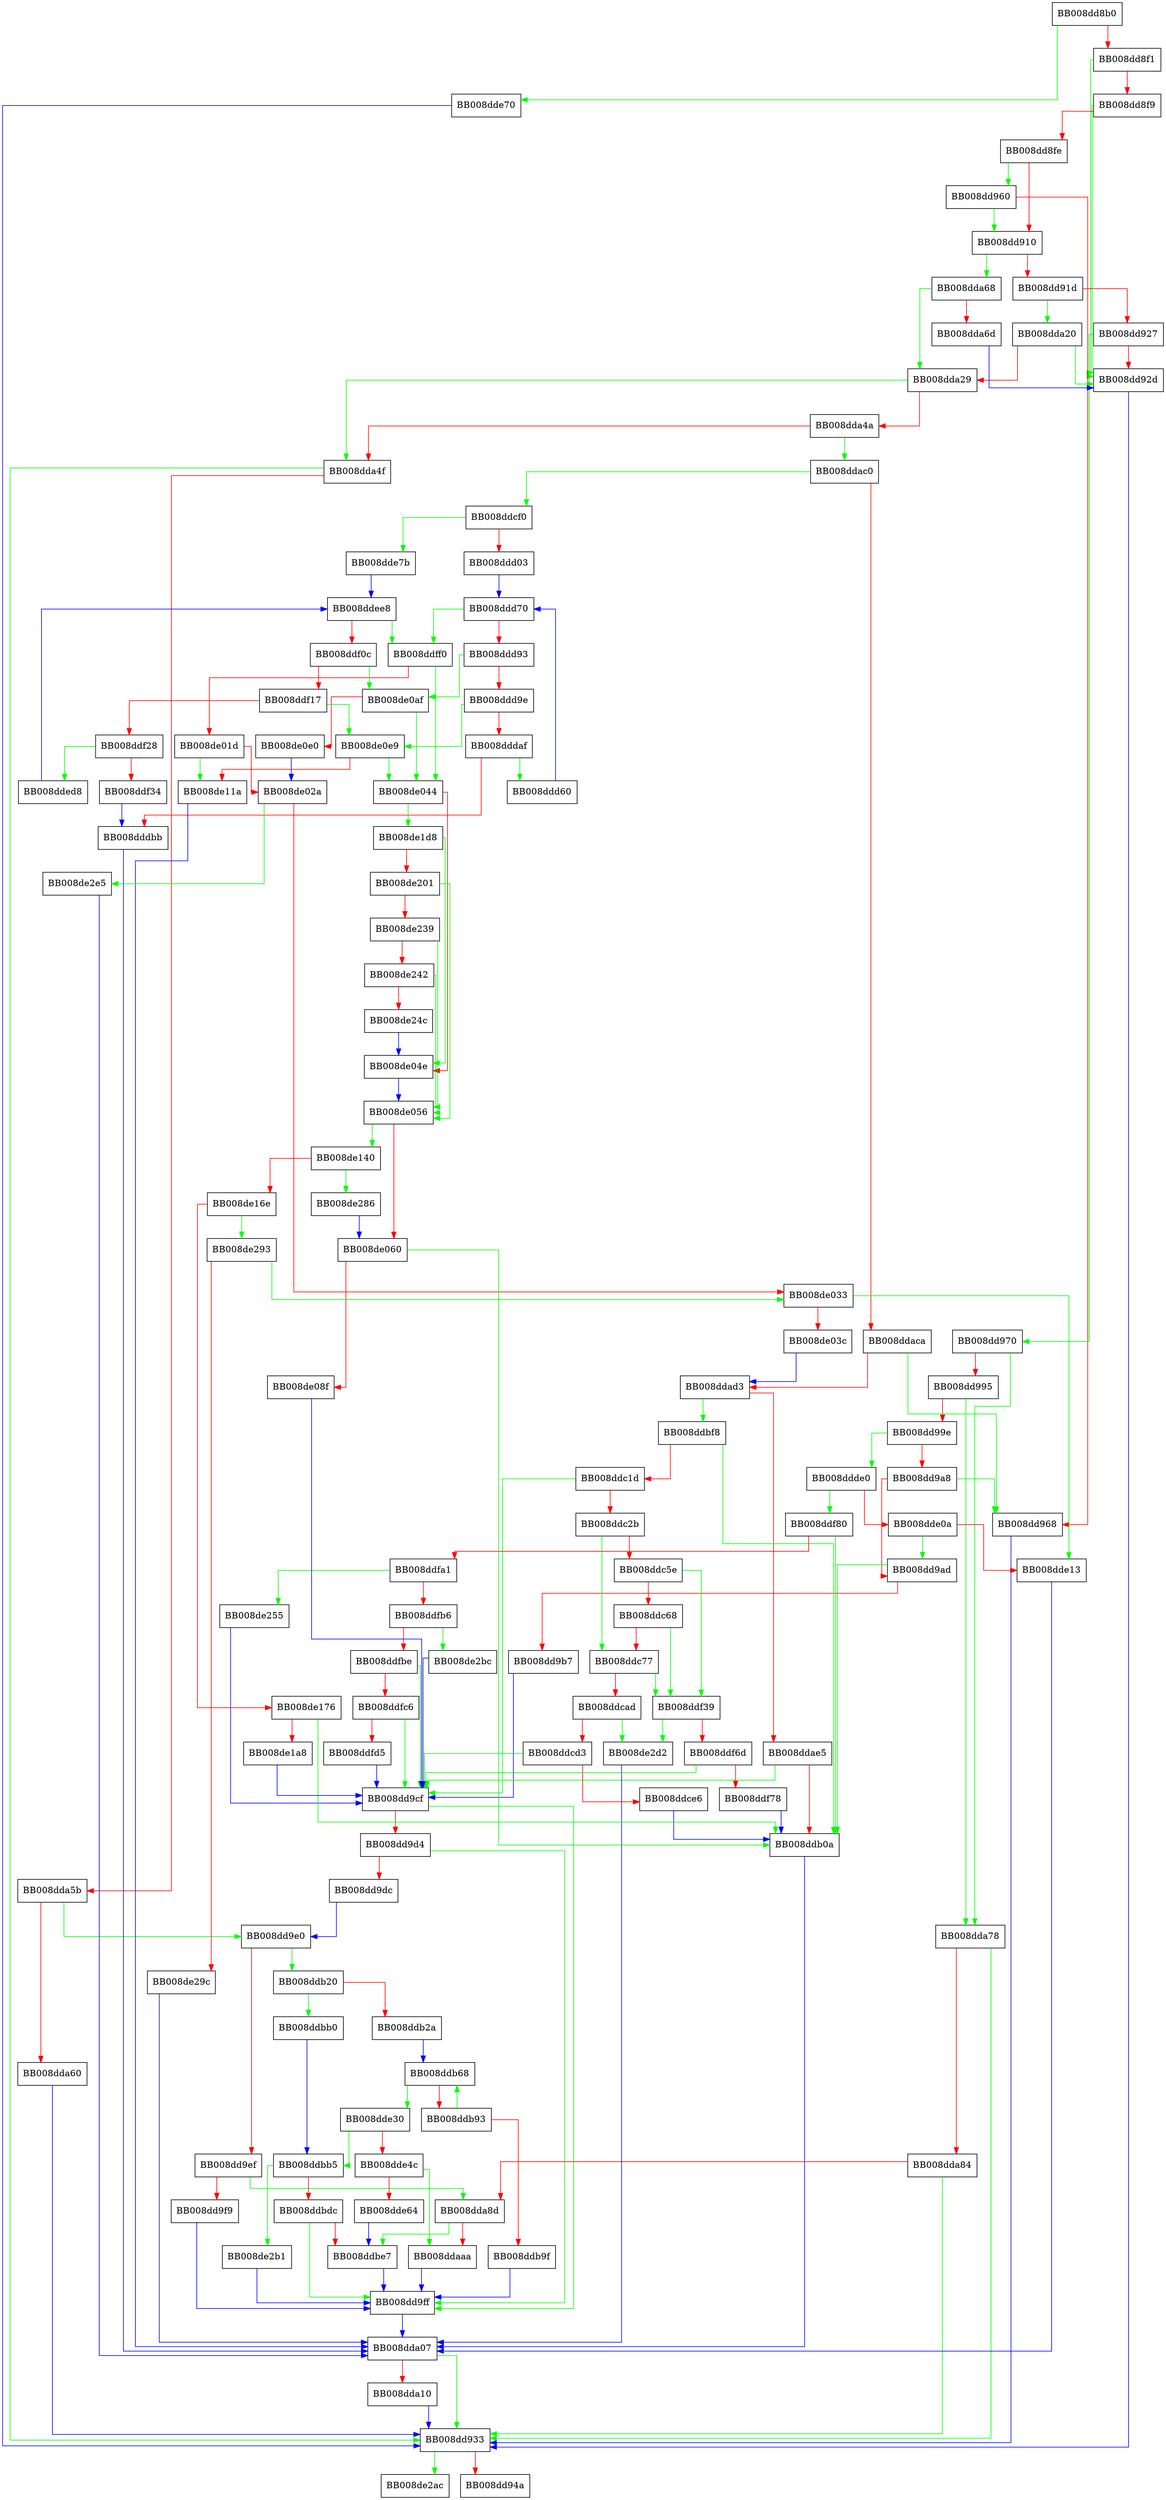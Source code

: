 digraph getnameinfo {
  node [shape="box"];
  graph [splines=ortho];
  BB008dd8b0 -> BB008dde70 [color="green"];
  BB008dd8b0 -> BB008dd8f1 [color="red"];
  BB008dd8f1 -> BB008dd92d [color="green"];
  BB008dd8f1 -> BB008dd8f9 [color="red"];
  BB008dd8f9 -> BB008dd92d [color="green"];
  BB008dd8f9 -> BB008dd8fe [color="red"];
  BB008dd8fe -> BB008dd960 [color="green"];
  BB008dd8fe -> BB008dd910 [color="red"];
  BB008dd910 -> BB008dda68 [color="green"];
  BB008dd910 -> BB008dd91d [color="red"];
  BB008dd91d -> BB008dda20 [color="green"];
  BB008dd91d -> BB008dd927 [color="red"];
  BB008dd927 -> BB008dd970 [color="green"];
  BB008dd927 -> BB008dd92d [color="red"];
  BB008dd92d -> BB008dd933 [color="blue"];
  BB008dd933 -> BB008de2ac [color="green"];
  BB008dd933 -> BB008dd94a [color="red"];
  BB008dd960 -> BB008dd910 [color="green"];
  BB008dd960 -> BB008dd968 [color="red"];
  BB008dd968 -> BB008dd933 [color="blue"];
  BB008dd970 -> BB008dda78 [color="green"];
  BB008dd970 -> BB008dd995 [color="red"];
  BB008dd995 -> BB008dda78 [color="green"];
  BB008dd995 -> BB008dd99e [color="red"];
  BB008dd99e -> BB008ddde0 [color="green"];
  BB008dd99e -> BB008dd9a8 [color="red"];
  BB008dd9a8 -> BB008dd968 [color="green"];
  BB008dd9a8 -> BB008dd9ad [color="red"];
  BB008dd9ad -> BB008ddb0a [color="green"];
  BB008dd9ad -> BB008dd9b7 [color="red"];
  BB008dd9b7 -> BB008dd9cf [color="blue"];
  BB008dd9cf -> BB008dd9ff [color="green"];
  BB008dd9cf -> BB008dd9d4 [color="red"];
  BB008dd9d4 -> BB008dd9ff [color="green"];
  BB008dd9d4 -> BB008dd9dc [color="red"];
  BB008dd9dc -> BB008dd9e0 [color="blue"];
  BB008dd9e0 -> BB008ddb20 [color="green"];
  BB008dd9e0 -> BB008dd9ef [color="red"];
  BB008dd9ef -> BB008dda8d [color="green"];
  BB008dd9ef -> BB008dd9f9 [color="red"];
  BB008dd9f9 -> BB008dd9ff [color="blue"];
  BB008dd9ff -> BB008dda07 [color="blue"];
  BB008dda07 -> BB008dd933 [color="green"];
  BB008dda07 -> BB008dda10 [color="red"];
  BB008dda10 -> BB008dd933 [color="blue"];
  BB008dda20 -> BB008dd92d [color="green"];
  BB008dda20 -> BB008dda29 [color="red"];
  BB008dda29 -> BB008dda4f [color="green"];
  BB008dda29 -> BB008dda4a [color="red"];
  BB008dda4a -> BB008ddac0 [color="green"];
  BB008dda4a -> BB008dda4f [color="red"];
  BB008dda4f -> BB008dd933 [color="green"];
  BB008dda4f -> BB008dda5b [color="red"];
  BB008dda5b -> BB008dd9e0 [color="green"];
  BB008dda5b -> BB008dda60 [color="red"];
  BB008dda60 -> BB008dd933 [color="blue"];
  BB008dda68 -> BB008dda29 [color="green"];
  BB008dda68 -> BB008dda6d [color="red"];
  BB008dda6d -> BB008dd92d [color="blue"];
  BB008dda78 -> BB008dd933 [color="green"];
  BB008dda78 -> BB008dda84 [color="red"];
  BB008dda84 -> BB008dd933 [color="green"];
  BB008dda84 -> BB008dda8d [color="red"];
  BB008dda8d -> BB008ddbe7 [color="green"];
  BB008dda8d -> BB008ddaaa [color="red"];
  BB008ddaaa -> BB008dd9ff [color="blue"];
  BB008ddac0 -> BB008ddcf0 [color="green"];
  BB008ddac0 -> BB008ddaca [color="red"];
  BB008ddaca -> BB008dd968 [color="green"];
  BB008ddaca -> BB008ddad3 [color="red"];
  BB008ddad3 -> BB008ddbf8 [color="green"];
  BB008ddad3 -> BB008ddae5 [color="red"];
  BB008ddae5 -> BB008dd9cf [color="green"];
  BB008ddae5 -> BB008ddb0a [color="red"];
  BB008ddb0a -> BB008dda07 [color="blue"];
  BB008ddb20 -> BB008ddbb0 [color="green"];
  BB008ddb20 -> BB008ddb2a [color="red"];
  BB008ddb2a -> BB008ddb68 [color="blue"];
  BB008ddb68 -> BB008dde30 [color="green"];
  BB008ddb68 -> BB008ddb93 [color="red"];
  BB008ddb93 -> BB008ddb68 [color="green"];
  BB008ddb93 -> BB008ddb9f [color="red"];
  BB008ddb9f -> BB008dd9ff [color="blue"];
  BB008ddbb0 -> BB008ddbb5 [color="blue"];
  BB008ddbb5 -> BB008de2b1 [color="green"];
  BB008ddbb5 -> BB008ddbdc [color="red"];
  BB008ddbdc -> BB008dd9ff [color="green"];
  BB008ddbdc -> BB008ddbe7 [color="red"];
  BB008ddbe7 -> BB008dd9ff [color="blue"];
  BB008ddbf8 -> BB008ddb0a [color="green"];
  BB008ddbf8 -> BB008ddc1d [color="red"];
  BB008ddc1d -> BB008dd9cf [color="green"];
  BB008ddc1d -> BB008ddc2b [color="red"];
  BB008ddc2b -> BB008ddc77 [color="green"];
  BB008ddc2b -> BB008ddc5e [color="red"];
  BB008ddc5e -> BB008ddf39 [color="green"];
  BB008ddc5e -> BB008ddc68 [color="red"];
  BB008ddc68 -> BB008ddf39 [color="green"];
  BB008ddc68 -> BB008ddc77 [color="red"];
  BB008ddc77 -> BB008ddf39 [color="green"];
  BB008ddc77 -> BB008ddcad [color="red"];
  BB008ddcad -> BB008de2d2 [color="green"];
  BB008ddcad -> BB008ddcd3 [color="red"];
  BB008ddcd3 -> BB008dd9cf [color="green"];
  BB008ddcd3 -> BB008ddce6 [color="red"];
  BB008ddce6 -> BB008ddb0a [color="blue"];
  BB008ddcf0 -> BB008dde7b [color="green"];
  BB008ddcf0 -> BB008ddd03 [color="red"];
  BB008ddd03 -> BB008ddd70 [color="blue"];
  BB008ddd60 -> BB008ddd70 [color="blue"];
  BB008ddd70 -> BB008ddff0 [color="green"];
  BB008ddd70 -> BB008ddd93 [color="red"];
  BB008ddd93 -> BB008de0af [color="green"];
  BB008ddd93 -> BB008ddd9e [color="red"];
  BB008ddd9e -> BB008de0e9 [color="green"];
  BB008ddd9e -> BB008dddaf [color="red"];
  BB008dddaf -> BB008ddd60 [color="green"];
  BB008dddaf -> BB008dddbb [color="red"];
  BB008dddbb -> BB008dda07 [color="blue"];
  BB008ddde0 -> BB008ddf80 [color="green"];
  BB008ddde0 -> BB008dde0a [color="red"];
  BB008dde0a -> BB008dd9ad [color="green"];
  BB008dde0a -> BB008dde13 [color="red"];
  BB008dde13 -> BB008dda07 [color="blue"];
  BB008dde30 -> BB008ddbb5 [color="green"];
  BB008dde30 -> BB008dde4c [color="red"];
  BB008dde4c -> BB008ddaaa [color="green"];
  BB008dde4c -> BB008dde64 [color="red"];
  BB008dde64 -> BB008ddbe7 [color="blue"];
  BB008dde70 -> BB008dd933 [color="blue"];
  BB008dde7b -> BB008ddee8 [color="blue"];
  BB008dded8 -> BB008ddee8 [color="blue"];
  BB008ddee8 -> BB008ddff0 [color="green"];
  BB008ddee8 -> BB008ddf0c [color="red"];
  BB008ddf0c -> BB008de0af [color="green"];
  BB008ddf0c -> BB008ddf17 [color="red"];
  BB008ddf17 -> BB008de0e9 [color="green"];
  BB008ddf17 -> BB008ddf28 [color="red"];
  BB008ddf28 -> BB008dded8 [color="green"];
  BB008ddf28 -> BB008ddf34 [color="red"];
  BB008ddf34 -> BB008dddbb [color="blue"];
  BB008ddf39 -> BB008de2d2 [color="green"];
  BB008ddf39 -> BB008ddf6d [color="red"];
  BB008ddf6d -> BB008dd9cf [color="green"];
  BB008ddf6d -> BB008ddf78 [color="red"];
  BB008ddf78 -> BB008ddb0a [color="blue"];
  BB008ddf80 -> BB008ddb0a [color="green"];
  BB008ddf80 -> BB008ddfa1 [color="red"];
  BB008ddfa1 -> BB008de255 [color="green"];
  BB008ddfa1 -> BB008ddfb6 [color="red"];
  BB008ddfb6 -> BB008de2bc [color="green"];
  BB008ddfb6 -> BB008ddfbe [color="red"];
  BB008ddfbe -> BB008dd9cf [color="green"];
  BB008ddfbe -> BB008ddfc6 [color="red"];
  BB008ddfc6 -> BB008dd9cf [color="green"];
  BB008ddfc6 -> BB008ddfd5 [color="red"];
  BB008ddfd5 -> BB008dd9cf [color="blue"];
  BB008ddff0 -> BB008de044 [color="green"];
  BB008ddff0 -> BB008de01d [color="red"];
  BB008de01d -> BB008de11a [color="green"];
  BB008de01d -> BB008de02a [color="red"];
  BB008de02a -> BB008de2e5 [color="green"];
  BB008de02a -> BB008de033 [color="red"];
  BB008de033 -> BB008dde13 [color="green"];
  BB008de033 -> BB008de03c [color="red"];
  BB008de03c -> BB008ddad3 [color="blue"];
  BB008de044 -> BB008de1d8 [color="green"];
  BB008de044 -> BB008de04e [color="red"];
  BB008de04e -> BB008de056 [color="blue"];
  BB008de056 -> BB008de140 [color="green"];
  BB008de056 -> BB008de060 [color="red"];
  BB008de060 -> BB008ddb0a [color="green"];
  BB008de060 -> BB008de08f [color="red"];
  BB008de08f -> BB008dd9cf [color="blue"];
  BB008de0af -> BB008de044 [color="green"];
  BB008de0af -> BB008de0e0 [color="red"];
  BB008de0e0 -> BB008de02a [color="blue"];
  BB008de0e9 -> BB008de044 [color="green"];
  BB008de0e9 -> BB008de11a [color="red"];
  BB008de11a -> BB008dda07 [color="blue"];
  BB008de140 -> BB008de286 [color="green"];
  BB008de140 -> BB008de16e [color="red"];
  BB008de16e -> BB008de293 [color="green"];
  BB008de16e -> BB008de176 [color="red"];
  BB008de176 -> BB008ddb0a [color="green"];
  BB008de176 -> BB008de1a8 [color="red"];
  BB008de1a8 -> BB008dd9cf [color="blue"];
  BB008de1d8 -> BB008de04e [color="green"];
  BB008de1d8 -> BB008de201 [color="red"];
  BB008de201 -> BB008de056 [color="green"];
  BB008de201 -> BB008de239 [color="red"];
  BB008de239 -> BB008de056 [color="green"];
  BB008de239 -> BB008de242 [color="red"];
  BB008de242 -> BB008de056 [color="green"];
  BB008de242 -> BB008de24c [color="red"];
  BB008de24c -> BB008de04e [color="blue"];
  BB008de255 -> BB008dd9cf [color="blue"];
  BB008de286 -> BB008de060 [color="blue"];
  BB008de293 -> BB008de033 [color="green"];
  BB008de293 -> BB008de29c [color="red"];
  BB008de29c -> BB008dda07 [color="blue"];
  BB008de2b1 -> BB008dd9ff [color="blue"];
  BB008de2bc -> BB008dd9cf [color="blue"];
  BB008de2d2 -> BB008dda07 [color="blue"];
  BB008de2e5 -> BB008dda07 [color="blue"];
}